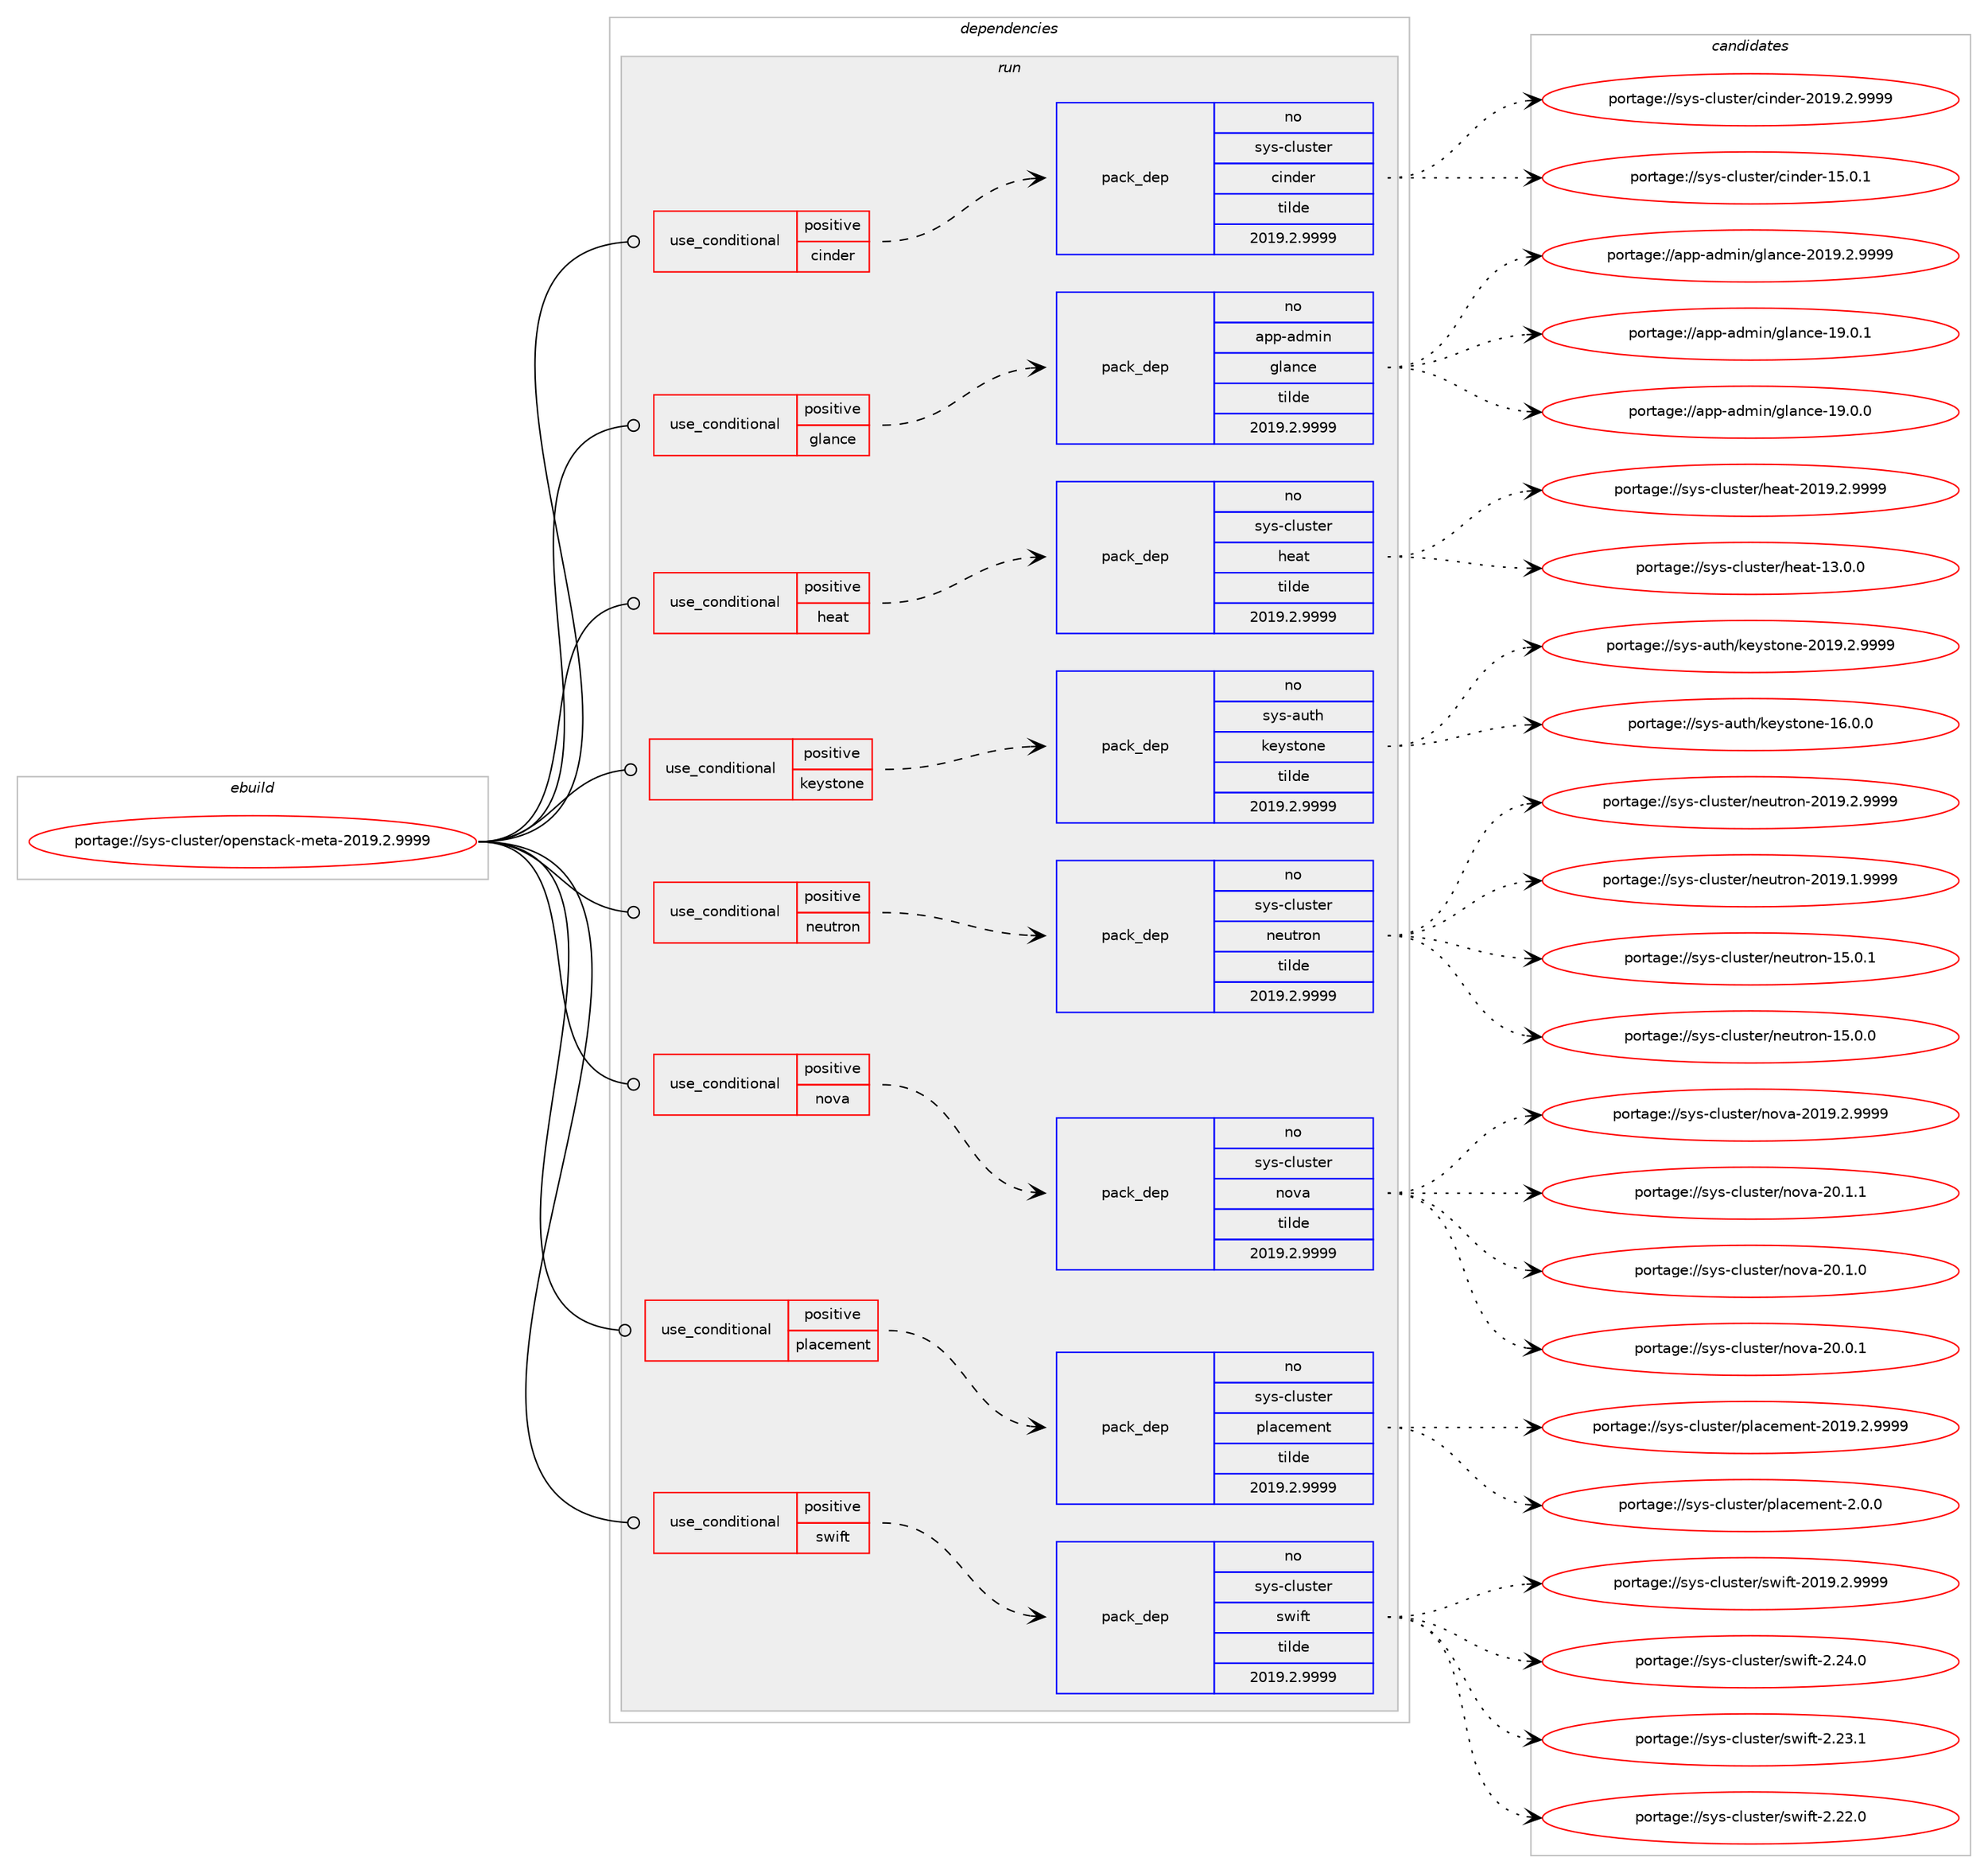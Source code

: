 digraph prolog {

# *************
# Graph options
# *************

newrank=true;
concentrate=true;
compound=true;
graph [rankdir=LR,fontname=Helvetica,fontsize=10,ranksep=1.5];#, ranksep=2.5, nodesep=0.2];
edge  [arrowhead=vee];
node  [fontname=Helvetica,fontsize=10];

# **********
# The ebuild
# **********

subgraph cluster_leftcol {
color=gray;
rank=same;
label=<<i>ebuild</i>>;
id [label="portage://sys-cluster/openstack-meta-2019.2.9999", color=red, width=4, href="../sys-cluster/openstack-meta-2019.2.9999.svg"];
}

# ****************
# The dependencies
# ****************

subgraph cluster_midcol {
color=gray;
label=<<i>dependencies</i>>;
subgraph cluster_compile {
fillcolor="#eeeeee";
style=filled;
label=<<i>compile</i>>;
}
subgraph cluster_compileandrun {
fillcolor="#eeeeee";
style=filled;
label=<<i>compile and run</i>>;
}
subgraph cluster_run {
fillcolor="#eeeeee";
style=filled;
label=<<i>run</i>>;
subgraph cond10665 {
dependency52603 [label=<<TABLE BORDER="0" CELLBORDER="1" CELLSPACING="0" CELLPADDING="4"><TR><TD ROWSPAN="3" CELLPADDING="10">use_conditional</TD></TR><TR><TD>positive</TD></TR><TR><TD>cinder</TD></TR></TABLE>>, shape=none, color=red];
subgraph pack40801 {
dependency52604 [label=<<TABLE BORDER="0" CELLBORDER="1" CELLSPACING="0" CELLPADDING="4" WIDTH="220"><TR><TD ROWSPAN="6" CELLPADDING="30">pack_dep</TD></TR><TR><TD WIDTH="110">no</TD></TR><TR><TD>sys-cluster</TD></TR><TR><TD>cinder</TD></TR><TR><TD>tilde</TD></TR><TR><TD>2019.2.9999</TD></TR></TABLE>>, shape=none, color=blue];
}
dependency52603:e -> dependency52604:w [weight=20,style="dashed",arrowhead="vee"];
}
id:e -> dependency52603:w [weight=20,style="solid",arrowhead="odot"];
subgraph cond10666 {
dependency52605 [label=<<TABLE BORDER="0" CELLBORDER="1" CELLSPACING="0" CELLPADDING="4"><TR><TD ROWSPAN="3" CELLPADDING="10">use_conditional</TD></TR><TR><TD>positive</TD></TR><TR><TD>glance</TD></TR></TABLE>>, shape=none, color=red];
subgraph pack40802 {
dependency52606 [label=<<TABLE BORDER="0" CELLBORDER="1" CELLSPACING="0" CELLPADDING="4" WIDTH="220"><TR><TD ROWSPAN="6" CELLPADDING="30">pack_dep</TD></TR><TR><TD WIDTH="110">no</TD></TR><TR><TD>app-admin</TD></TR><TR><TD>glance</TD></TR><TR><TD>tilde</TD></TR><TR><TD>2019.2.9999</TD></TR></TABLE>>, shape=none, color=blue];
}
dependency52605:e -> dependency52606:w [weight=20,style="dashed",arrowhead="vee"];
}
id:e -> dependency52605:w [weight=20,style="solid",arrowhead="odot"];
subgraph cond10667 {
dependency52607 [label=<<TABLE BORDER="0" CELLBORDER="1" CELLSPACING="0" CELLPADDING="4"><TR><TD ROWSPAN="3" CELLPADDING="10">use_conditional</TD></TR><TR><TD>positive</TD></TR><TR><TD>heat</TD></TR></TABLE>>, shape=none, color=red];
subgraph pack40803 {
dependency52608 [label=<<TABLE BORDER="0" CELLBORDER="1" CELLSPACING="0" CELLPADDING="4" WIDTH="220"><TR><TD ROWSPAN="6" CELLPADDING="30">pack_dep</TD></TR><TR><TD WIDTH="110">no</TD></TR><TR><TD>sys-cluster</TD></TR><TR><TD>heat</TD></TR><TR><TD>tilde</TD></TR><TR><TD>2019.2.9999</TD></TR></TABLE>>, shape=none, color=blue];
}
dependency52607:e -> dependency52608:w [weight=20,style="dashed",arrowhead="vee"];
}
id:e -> dependency52607:w [weight=20,style="solid",arrowhead="odot"];
subgraph cond10668 {
dependency52609 [label=<<TABLE BORDER="0" CELLBORDER="1" CELLSPACING="0" CELLPADDING="4"><TR><TD ROWSPAN="3" CELLPADDING="10">use_conditional</TD></TR><TR><TD>positive</TD></TR><TR><TD>keystone</TD></TR></TABLE>>, shape=none, color=red];
subgraph pack40804 {
dependency52610 [label=<<TABLE BORDER="0" CELLBORDER="1" CELLSPACING="0" CELLPADDING="4" WIDTH="220"><TR><TD ROWSPAN="6" CELLPADDING="30">pack_dep</TD></TR><TR><TD WIDTH="110">no</TD></TR><TR><TD>sys-auth</TD></TR><TR><TD>keystone</TD></TR><TR><TD>tilde</TD></TR><TR><TD>2019.2.9999</TD></TR></TABLE>>, shape=none, color=blue];
}
dependency52609:e -> dependency52610:w [weight=20,style="dashed",arrowhead="vee"];
}
id:e -> dependency52609:w [weight=20,style="solid",arrowhead="odot"];
subgraph cond10669 {
dependency52611 [label=<<TABLE BORDER="0" CELLBORDER="1" CELLSPACING="0" CELLPADDING="4"><TR><TD ROWSPAN="3" CELLPADDING="10">use_conditional</TD></TR><TR><TD>positive</TD></TR><TR><TD>neutron</TD></TR></TABLE>>, shape=none, color=red];
subgraph pack40805 {
dependency52612 [label=<<TABLE BORDER="0" CELLBORDER="1" CELLSPACING="0" CELLPADDING="4" WIDTH="220"><TR><TD ROWSPAN="6" CELLPADDING="30">pack_dep</TD></TR><TR><TD WIDTH="110">no</TD></TR><TR><TD>sys-cluster</TD></TR><TR><TD>neutron</TD></TR><TR><TD>tilde</TD></TR><TR><TD>2019.2.9999</TD></TR></TABLE>>, shape=none, color=blue];
}
dependency52611:e -> dependency52612:w [weight=20,style="dashed",arrowhead="vee"];
}
id:e -> dependency52611:w [weight=20,style="solid",arrowhead="odot"];
subgraph cond10670 {
dependency52613 [label=<<TABLE BORDER="0" CELLBORDER="1" CELLSPACING="0" CELLPADDING="4"><TR><TD ROWSPAN="3" CELLPADDING="10">use_conditional</TD></TR><TR><TD>positive</TD></TR><TR><TD>nova</TD></TR></TABLE>>, shape=none, color=red];
subgraph pack40806 {
dependency52614 [label=<<TABLE BORDER="0" CELLBORDER="1" CELLSPACING="0" CELLPADDING="4" WIDTH="220"><TR><TD ROWSPAN="6" CELLPADDING="30">pack_dep</TD></TR><TR><TD WIDTH="110">no</TD></TR><TR><TD>sys-cluster</TD></TR><TR><TD>nova</TD></TR><TR><TD>tilde</TD></TR><TR><TD>2019.2.9999</TD></TR></TABLE>>, shape=none, color=blue];
}
dependency52613:e -> dependency52614:w [weight=20,style="dashed",arrowhead="vee"];
}
id:e -> dependency52613:w [weight=20,style="solid",arrowhead="odot"];
subgraph cond10671 {
dependency52615 [label=<<TABLE BORDER="0" CELLBORDER="1" CELLSPACING="0" CELLPADDING="4"><TR><TD ROWSPAN="3" CELLPADDING="10">use_conditional</TD></TR><TR><TD>positive</TD></TR><TR><TD>placement</TD></TR></TABLE>>, shape=none, color=red];
subgraph pack40807 {
dependency52616 [label=<<TABLE BORDER="0" CELLBORDER="1" CELLSPACING="0" CELLPADDING="4" WIDTH="220"><TR><TD ROWSPAN="6" CELLPADDING="30">pack_dep</TD></TR><TR><TD WIDTH="110">no</TD></TR><TR><TD>sys-cluster</TD></TR><TR><TD>placement</TD></TR><TR><TD>tilde</TD></TR><TR><TD>2019.2.9999</TD></TR></TABLE>>, shape=none, color=blue];
}
dependency52615:e -> dependency52616:w [weight=20,style="dashed",arrowhead="vee"];
}
id:e -> dependency52615:w [weight=20,style="solid",arrowhead="odot"];
subgraph cond10672 {
dependency52617 [label=<<TABLE BORDER="0" CELLBORDER="1" CELLSPACING="0" CELLPADDING="4"><TR><TD ROWSPAN="3" CELLPADDING="10">use_conditional</TD></TR><TR><TD>positive</TD></TR><TR><TD>swift</TD></TR></TABLE>>, shape=none, color=red];
subgraph pack40808 {
dependency52618 [label=<<TABLE BORDER="0" CELLBORDER="1" CELLSPACING="0" CELLPADDING="4" WIDTH="220"><TR><TD ROWSPAN="6" CELLPADDING="30">pack_dep</TD></TR><TR><TD WIDTH="110">no</TD></TR><TR><TD>sys-cluster</TD></TR><TR><TD>swift</TD></TR><TR><TD>tilde</TD></TR><TR><TD>2019.2.9999</TD></TR></TABLE>>, shape=none, color=blue];
}
dependency52617:e -> dependency52618:w [weight=20,style="dashed",arrowhead="vee"];
}
id:e -> dependency52617:w [weight=20,style="solid",arrowhead="odot"];
}
}

# **************
# The candidates
# **************

subgraph cluster_choices {
rank=same;
color=gray;
label=<<i>candidates</i>>;

subgraph choice40801 {
color=black;
nodesep=1;
choice11512111545991081171151161011144799105110100101114455048495746504657575757 [label="portage://sys-cluster/cinder-2019.2.9999", color=red, width=4,href="../sys-cluster/cinder-2019.2.9999.svg"];
choice1151211154599108117115116101114479910511010010111445495346484649 [label="portage://sys-cluster/cinder-15.0.1", color=red, width=4,href="../sys-cluster/cinder-15.0.1.svg"];
dependency52604:e -> choice11512111545991081171151161011144799105110100101114455048495746504657575757:w [style=dotted,weight="100"];
dependency52604:e -> choice1151211154599108117115116101114479910511010010111445495346484649:w [style=dotted,weight="100"];
}
subgraph choice40802 {
color=black;
nodesep=1;
choice971121124597100109105110471031089711099101455048495746504657575757 [label="portage://app-admin/glance-2019.2.9999", color=red, width=4,href="../app-admin/glance-2019.2.9999.svg"];
choice97112112459710010910511047103108971109910145495746484649 [label="portage://app-admin/glance-19.0.1", color=red, width=4,href="../app-admin/glance-19.0.1.svg"];
choice97112112459710010910511047103108971109910145495746484648 [label="portage://app-admin/glance-19.0.0", color=red, width=4,href="../app-admin/glance-19.0.0.svg"];
dependency52606:e -> choice971121124597100109105110471031089711099101455048495746504657575757:w [style=dotted,weight="100"];
dependency52606:e -> choice97112112459710010910511047103108971109910145495746484649:w [style=dotted,weight="100"];
dependency52606:e -> choice97112112459710010910511047103108971109910145495746484648:w [style=dotted,weight="100"];
}
subgraph choice40803 {
color=black;
nodesep=1;
choice11512111545991081171151161011144710410197116455048495746504657575757 [label="portage://sys-cluster/heat-2019.2.9999", color=red, width=4,href="../sys-cluster/heat-2019.2.9999.svg"];
choice1151211154599108117115116101114471041019711645495146484648 [label="portage://sys-cluster/heat-13.0.0", color=red, width=4,href="../sys-cluster/heat-13.0.0.svg"];
dependency52608:e -> choice11512111545991081171151161011144710410197116455048495746504657575757:w [style=dotted,weight="100"];
dependency52608:e -> choice1151211154599108117115116101114471041019711645495146484648:w [style=dotted,weight="100"];
}
subgraph choice40804 {
color=black;
nodesep=1;
choice115121115459711711610447107101121115116111110101455048495746504657575757 [label="portage://sys-auth/keystone-2019.2.9999", color=red, width=4,href="../sys-auth/keystone-2019.2.9999.svg"];
choice11512111545971171161044710710112111511611111010145495446484648 [label="portage://sys-auth/keystone-16.0.0", color=red, width=4,href="../sys-auth/keystone-16.0.0.svg"];
dependency52610:e -> choice115121115459711711610447107101121115116111110101455048495746504657575757:w [style=dotted,weight="100"];
dependency52610:e -> choice11512111545971171161044710710112111511611111010145495446484648:w [style=dotted,weight="100"];
}
subgraph choice40805 {
color=black;
nodesep=1;
choice115121115459910811711511610111447110101117116114111110455048495746504657575757 [label="portage://sys-cluster/neutron-2019.2.9999", color=red, width=4,href="../sys-cluster/neutron-2019.2.9999.svg"];
choice115121115459910811711511610111447110101117116114111110455048495746494657575757 [label="portage://sys-cluster/neutron-2019.1.9999", color=red, width=4,href="../sys-cluster/neutron-2019.1.9999.svg"];
choice11512111545991081171151161011144711010111711611411111045495346484649 [label="portage://sys-cluster/neutron-15.0.1", color=red, width=4,href="../sys-cluster/neutron-15.0.1.svg"];
choice11512111545991081171151161011144711010111711611411111045495346484648 [label="portage://sys-cluster/neutron-15.0.0", color=red, width=4,href="../sys-cluster/neutron-15.0.0.svg"];
dependency52612:e -> choice115121115459910811711511610111447110101117116114111110455048495746504657575757:w [style=dotted,weight="100"];
dependency52612:e -> choice115121115459910811711511610111447110101117116114111110455048495746494657575757:w [style=dotted,weight="100"];
dependency52612:e -> choice11512111545991081171151161011144711010111711611411111045495346484649:w [style=dotted,weight="100"];
dependency52612:e -> choice11512111545991081171151161011144711010111711611411111045495346484648:w [style=dotted,weight="100"];
}
subgraph choice40806 {
color=black;
nodesep=1;
choice11512111545991081171151161011144711011111897455048495746504657575757 [label="portage://sys-cluster/nova-2019.2.9999", color=red, width=4,href="../sys-cluster/nova-2019.2.9999.svg"];
choice1151211154599108117115116101114471101111189745504846494649 [label="portage://sys-cluster/nova-20.1.1", color=red, width=4,href="../sys-cluster/nova-20.1.1.svg"];
choice1151211154599108117115116101114471101111189745504846494648 [label="portage://sys-cluster/nova-20.1.0", color=red, width=4,href="../sys-cluster/nova-20.1.0.svg"];
choice1151211154599108117115116101114471101111189745504846484649 [label="portage://sys-cluster/nova-20.0.1", color=red, width=4,href="../sys-cluster/nova-20.0.1.svg"];
dependency52614:e -> choice11512111545991081171151161011144711011111897455048495746504657575757:w [style=dotted,weight="100"];
dependency52614:e -> choice1151211154599108117115116101114471101111189745504846494649:w [style=dotted,weight="100"];
dependency52614:e -> choice1151211154599108117115116101114471101111189745504846494648:w [style=dotted,weight="100"];
dependency52614:e -> choice1151211154599108117115116101114471101111189745504846484649:w [style=dotted,weight="100"];
}
subgraph choice40807 {
color=black;
nodesep=1;
choice1151211154599108117115116101114471121089799101109101110116455048495746504657575757 [label="portage://sys-cluster/placement-2019.2.9999", color=red, width=4,href="../sys-cluster/placement-2019.2.9999.svg"];
choice1151211154599108117115116101114471121089799101109101110116455046484648 [label="portage://sys-cluster/placement-2.0.0", color=red, width=4,href="../sys-cluster/placement-2.0.0.svg"];
dependency52616:e -> choice1151211154599108117115116101114471121089799101109101110116455048495746504657575757:w [style=dotted,weight="100"];
dependency52616:e -> choice1151211154599108117115116101114471121089799101109101110116455046484648:w [style=dotted,weight="100"];
}
subgraph choice40808 {
color=black;
nodesep=1;
choice115121115459910811711511610111447115119105102116455048495746504657575757 [label="portage://sys-cluster/swift-2019.2.9999", color=red, width=4,href="../sys-cluster/swift-2019.2.9999.svg"];
choice11512111545991081171151161011144711511910510211645504650524648 [label="portage://sys-cluster/swift-2.24.0", color=red, width=4,href="../sys-cluster/swift-2.24.0.svg"];
choice11512111545991081171151161011144711511910510211645504650514649 [label="portage://sys-cluster/swift-2.23.1", color=red, width=4,href="../sys-cluster/swift-2.23.1.svg"];
choice11512111545991081171151161011144711511910510211645504650504648 [label="portage://sys-cluster/swift-2.22.0", color=red, width=4,href="../sys-cluster/swift-2.22.0.svg"];
dependency52618:e -> choice115121115459910811711511610111447115119105102116455048495746504657575757:w [style=dotted,weight="100"];
dependency52618:e -> choice11512111545991081171151161011144711511910510211645504650524648:w [style=dotted,weight="100"];
dependency52618:e -> choice11512111545991081171151161011144711511910510211645504650514649:w [style=dotted,weight="100"];
dependency52618:e -> choice11512111545991081171151161011144711511910510211645504650504648:w [style=dotted,weight="100"];
}
}

}
